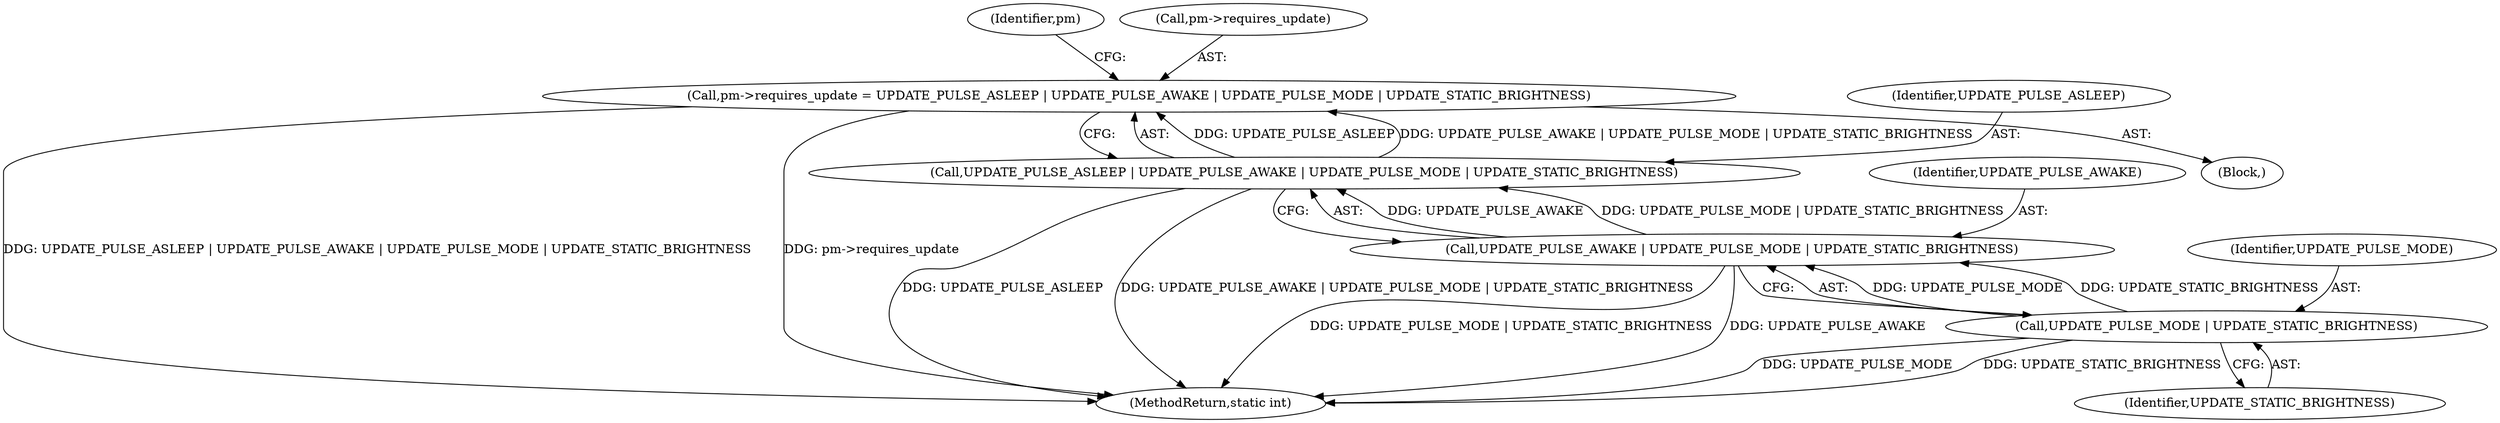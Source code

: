 digraph "0_linux_9c6ba456711687b794dcf285856fc14e2c76074f@API" {
"1000438" [label="(Call,pm->requires_update = UPDATE_PULSE_ASLEEP | UPDATE_PULSE_AWAKE | UPDATE_PULSE_MODE | UPDATE_STATIC_BRIGHTNESS)"];
"1000442" [label="(Call,UPDATE_PULSE_ASLEEP | UPDATE_PULSE_AWAKE | UPDATE_PULSE_MODE | UPDATE_STATIC_BRIGHTNESS)"];
"1000444" [label="(Call,UPDATE_PULSE_AWAKE | UPDATE_PULSE_MODE | UPDATE_STATIC_BRIGHTNESS)"];
"1000446" [label="(Call,UPDATE_PULSE_MODE | UPDATE_STATIC_BRIGHTNESS)"];
"1000107" [label="(Block,)"];
"1000438" [label="(Call,pm->requires_update = UPDATE_PULSE_ASLEEP | UPDATE_PULSE_AWAKE | UPDATE_PULSE_MODE | UPDATE_STATIC_BRIGHTNESS)"];
"1000442" [label="(Call,UPDATE_PULSE_ASLEEP | UPDATE_PULSE_AWAKE | UPDATE_PULSE_MODE | UPDATE_STATIC_BRIGHTNESS)"];
"1000447" [label="(Identifier,UPDATE_PULSE_MODE)"];
"1000487" [label="(MethodReturn,static int)"];
"1000444" [label="(Call,UPDATE_PULSE_AWAKE | UPDATE_PULSE_MODE | UPDATE_STATIC_BRIGHTNESS)"];
"1000450" [label="(Identifier,pm)"];
"1000445" [label="(Identifier,UPDATE_PULSE_AWAKE)"];
"1000448" [label="(Identifier,UPDATE_STATIC_BRIGHTNESS)"];
"1000443" [label="(Identifier,UPDATE_PULSE_ASLEEP)"];
"1000439" [label="(Call,pm->requires_update)"];
"1000446" [label="(Call,UPDATE_PULSE_MODE | UPDATE_STATIC_BRIGHTNESS)"];
"1000438" -> "1000107"  [label="AST: "];
"1000438" -> "1000442"  [label="CFG: "];
"1000439" -> "1000438"  [label="AST: "];
"1000442" -> "1000438"  [label="AST: "];
"1000450" -> "1000438"  [label="CFG: "];
"1000438" -> "1000487"  [label="DDG: UPDATE_PULSE_ASLEEP | UPDATE_PULSE_AWAKE | UPDATE_PULSE_MODE | UPDATE_STATIC_BRIGHTNESS"];
"1000438" -> "1000487"  [label="DDG: pm->requires_update"];
"1000442" -> "1000438"  [label="DDG: UPDATE_PULSE_ASLEEP"];
"1000442" -> "1000438"  [label="DDG: UPDATE_PULSE_AWAKE | UPDATE_PULSE_MODE | UPDATE_STATIC_BRIGHTNESS"];
"1000442" -> "1000444"  [label="CFG: "];
"1000443" -> "1000442"  [label="AST: "];
"1000444" -> "1000442"  [label="AST: "];
"1000442" -> "1000487"  [label="DDG: UPDATE_PULSE_ASLEEP"];
"1000442" -> "1000487"  [label="DDG: UPDATE_PULSE_AWAKE | UPDATE_PULSE_MODE | UPDATE_STATIC_BRIGHTNESS"];
"1000444" -> "1000442"  [label="DDG: UPDATE_PULSE_AWAKE"];
"1000444" -> "1000442"  [label="DDG: UPDATE_PULSE_MODE | UPDATE_STATIC_BRIGHTNESS"];
"1000444" -> "1000446"  [label="CFG: "];
"1000445" -> "1000444"  [label="AST: "];
"1000446" -> "1000444"  [label="AST: "];
"1000444" -> "1000487"  [label="DDG: UPDATE_PULSE_MODE | UPDATE_STATIC_BRIGHTNESS"];
"1000444" -> "1000487"  [label="DDG: UPDATE_PULSE_AWAKE"];
"1000446" -> "1000444"  [label="DDG: UPDATE_PULSE_MODE"];
"1000446" -> "1000444"  [label="DDG: UPDATE_STATIC_BRIGHTNESS"];
"1000446" -> "1000448"  [label="CFG: "];
"1000447" -> "1000446"  [label="AST: "];
"1000448" -> "1000446"  [label="AST: "];
"1000446" -> "1000487"  [label="DDG: UPDATE_PULSE_MODE"];
"1000446" -> "1000487"  [label="DDG: UPDATE_STATIC_BRIGHTNESS"];
}
